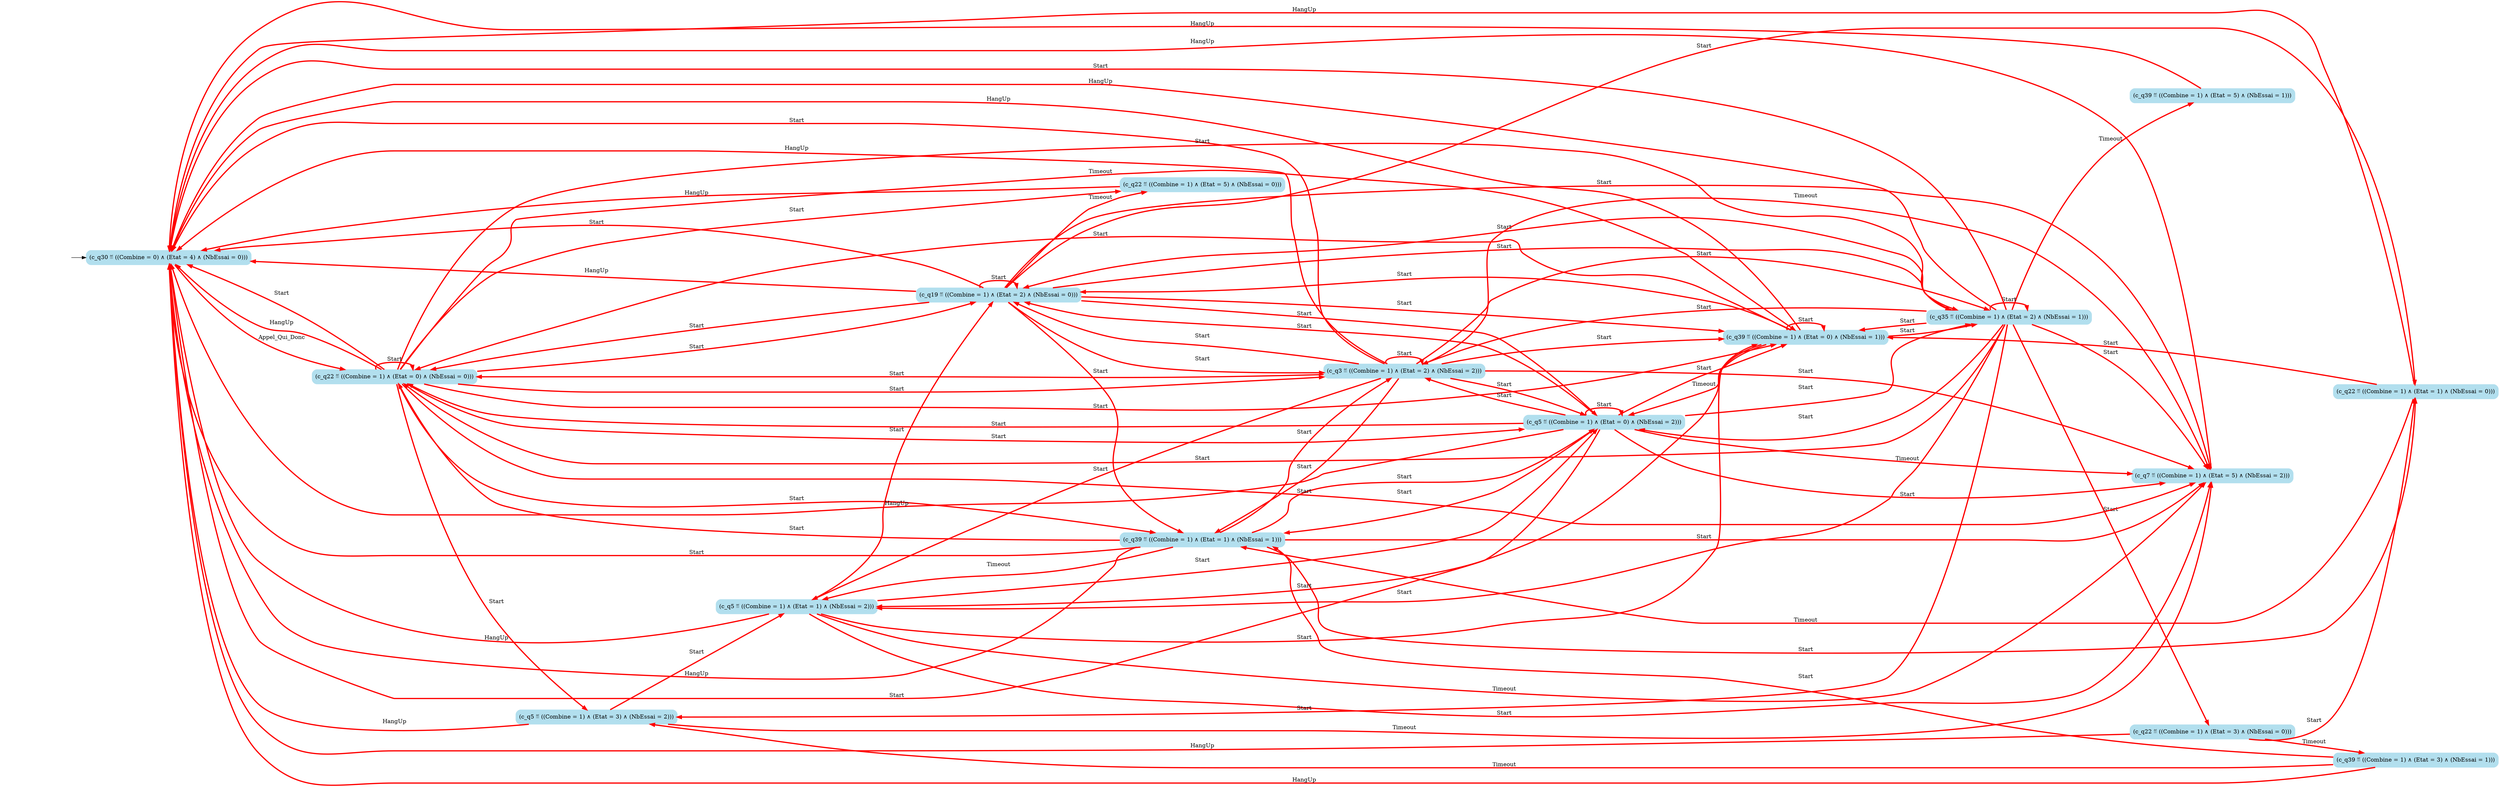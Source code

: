 digraph G {

	rankdir = LR;

	start_c_q30_173[style=invisible];

	node[shape=box, style="rounded, filled", color=lightblue2];

	c_q5_171[label="(c_q5 ≝ ((Combine = 1) ∧ (Etat = 3) ∧ (NbEssai = 2)))"];
	c_q5_194[label="(c_q5 ≝ ((Combine = 1) ∧ (Etat = 1) ∧ (NbEssai = 2)))"];
	c_q22_136[label="(c_q22 ≝ ((Combine = 1) ∧ (Etat = 5) ∧ (NbEssai = 0)))"];
	c_q39_132[label="(c_q39 ≝ ((Combine = 1) ∧ (Etat = 5) ∧ (NbEssai = 1)))"];
	c_q39_172[label="(c_q39 ≝ ((Combine = 1) ∧ (Etat = 3) ∧ (NbEssai = 1)))"];
	c_q19_195[label="(c_q19 ≝ ((Combine = 1) ∧ (Etat = 2) ∧ (NbEssai = 0)))"];
	c_q39_187[label="(c_q39 ≝ ((Combine = 1) ∧ (Etat = 1) ∧ (NbEssai = 1)))"];
	c_q35_184[label="(c_q35 ≝ ((Combine = 1) ∧ (Etat = 2) ∧ (NbEssai = 1)))"];
	c_q3_176[label="(c_q3 ≝ ((Combine = 1) ∧ (Etat = 2) ∧ (NbEssai = 2)))"];
	c_q22_166[label="(c_q22 ≝ ((Combine = 1) ∧ (Etat = 1) ∧ (NbEssai = 0)))"];
	c_q22_189[label="(c_q22 ≝ ((Combine = 1) ∧ (Etat = 0) ∧ (NbEssai = 0)))"];
	c_q39_163[label="(c_q39 ≝ ((Combine = 1) ∧ (Etat = 0) ∧ (NbEssai = 1)))"];
	c_q22_156[label="(c_q22 ≝ ((Combine = 1) ∧ (Etat = 3) ∧ (NbEssai = 0)))"];
	c_q5_191[label="(c_q5 ≝ ((Combine = 1) ∧ (Etat = 0) ∧ (NbEssai = 2)))"];
	c_q7_193[label="(c_q7 ≝ ((Combine = 1) ∧ (Etat = 5) ∧ (NbEssai = 2)))"];
	c_q30_173[label="(c_q30 ≝ ((Combine = 0) ∧ (Etat = 4) ∧ (NbEssai = 0)))"];

	start_c_q30_173 -> c_q30_173;
	c_q30_173 -> c_q22_189[label="Appel_Qui_Donc", penwidth=3, color=red];
	c_q3_176 -> c_q3_176[label="Start", penwidth=3, color=red];
	c_q3_176 -> c_q5_194[label="Start", penwidth=3, color=red];
	c_q3_176 -> c_q7_193[label="Start", penwidth=3, color=red];
	c_q3_176 -> c_q7_193[label="Timeout", penwidth=3, color=red];
	c_q3_176 -> c_q19_195[label="Start", penwidth=3, color=red];
	c_q3_176 -> c_q22_189[label="Start", penwidth=3, color=red];
	c_q3_176 -> c_q30_173[label="Start", penwidth=3, color=red];
	c_q3_176 -> c_q30_173[label="HangUp", penwidth=3, color=red];
	c_q3_176 -> c_q35_184[label="Start", penwidth=3, color=red];
	c_q3_176 -> c_q39_163[label="Start", penwidth=3, color=red];
	c_q5_171 -> c_q5_194[label="Start", penwidth=3, color=red];
	c_q5_191 -> c_q3_176[label="Start", penwidth=3, color=red];
	c_q5_191 -> c_q7_193[label="Start", penwidth=3, color=red];
	c_q5_171 -> c_q7_193[label="Timeout", penwidth=3, color=red];
	c_q5_191 -> c_q19_195[label="Start", penwidth=3, color=red];
	c_q5_191 -> c_q22_189[label="Start", penwidth=3, color=red];
	c_q5_191 -> c_q30_173[label="Start", penwidth=3, color=red];
	c_q5_171 -> c_q30_173[label="HangUp", penwidth=3, color=red];
	c_q5_191 -> c_q35_184[label="Start", penwidth=3, color=red];
	c_q5_191 -> c_q39_163[label="Start", penwidth=3, color=red];
	c_q7_193 -> c_q30_173[label="HangUp", penwidth=3, color=red];
	c_q19_195 -> c_q19_195[label="Start", penwidth=3, color=red];
	c_q19_195 -> c_q3_176[label="Start", penwidth=3, color=red];
	c_q19_195 -> c_q5_191[label="Start", penwidth=3, color=red];
	c_q19_195 -> c_q7_193[label="Start", penwidth=3, color=red];
	c_q19_195 -> c_q22_166[label="Start", penwidth=3, color=red];
	c_q19_195 -> c_q22_136[label="Timeout", penwidth=3, color=red];
	c_q19_195 -> c_q30_173[label="Start", penwidth=3, color=red];
	c_q19_195 -> c_q30_173[label="HangUp", penwidth=3, color=red];
	c_q19_195 -> c_q35_184[label="Start", penwidth=3, color=red];
	c_q19_195 -> c_q39_163[label="Start", penwidth=3, color=red];
	c_q22_189 -> c_q22_136[label="Start", penwidth=3, color=red];
	c_q22_189 -> c_q22_189[label="Start", penwidth=3, color=red];
	c_q22_189 -> c_q3_176[label="Start", penwidth=3, color=red];
	c_q22_189 -> c_q5_171[label="Start", penwidth=3, color=red];
	c_q22_189 -> c_q7_193[label="Start", penwidth=3, color=red];
	c_q22_189 -> c_q19_195[label="Start", penwidth=3, color=red];
	c_q22_189 -> c_q30_173[label="Start", penwidth=3, color=red];
	c_q22_189 -> c_q30_173[label="HangUp", penwidth=3, color=red];
	c_q22_189 -> c_q35_184[label="Start", penwidth=3, color=red];
	c_q22_189 -> c_q39_163[label="Start", penwidth=3, color=red];
	c_q22_189 -> c_q39_187[label="Start", penwidth=3, color=red];
	c_q22_189 -> c_q39_163[label="Timeout", penwidth=3, color=red];
	c_q35_184 -> c_q35_184[label="Start", penwidth=3, color=red];
	c_q35_184 -> c_q3_176[label="Start", penwidth=3, color=red];
	c_q35_184 -> c_q5_194[label="Start", penwidth=3, color=red];
	c_q35_184 -> c_q5_171[label="Start", penwidth=3, color=red];
	c_q35_184 -> c_q7_193[label="Start", penwidth=3, color=red];
	c_q35_184 -> c_q19_195[label="Start", penwidth=3, color=red];
	c_q35_184 -> c_q22_156[label="Start", penwidth=3, color=red];
	c_q35_184 -> c_q22_189[label="Start", penwidth=3, color=red];
	c_q35_184 -> c_q30_173[label="Start", penwidth=3, color=red];
	c_q35_184 -> c_q30_173[label="HangUp", penwidth=3, color=red];
	c_q35_184 -> c_q39_163[label="Start", penwidth=3, color=red];
	c_q35_184 -> c_q39_132[label="Timeout", penwidth=3, color=red];
	c_q39_163 -> c_q39_163[label="Start", penwidth=3, color=red];
	c_q39_187 -> c_q3_176[label="Start", penwidth=3, color=red];
	c_q39_187 -> c_q5_191[label="Start", penwidth=3, color=red];
	c_q39_163 -> c_q5_194[label="Start", penwidth=3, color=red];
	c_q39_187 -> c_q5_194[label="Timeout", penwidth=3, color=red];
	c_q39_187 -> c_q7_193[label="Start", penwidth=3, color=red];
	c_q39_163 -> c_q19_195[label="Start", penwidth=3, color=red];
	c_q39_187 -> c_q22_166[label="Start", penwidth=3, color=red];
	c_q39_187 -> c_q22_189[label="Start", penwidth=3, color=red];
	c_q39_187 -> c_q30_173[label="Start", penwidth=3, color=red];
	c_q39_132 -> c_q30_173[label="HangUp", penwidth=3, color=red];
	c_q39_163 -> c_q35_184[label="Start", penwidth=3, color=red];
	c_q22_136 -> c_q30_173[label="HangUp", penwidth=3, color=red];
	c_q39_163 -> c_q22_189[label="Start", penwidth=3, color=red];
	c_q39_163 -> c_q5_191[label="Timeout", penwidth=3, color=red];
	c_q39_163 -> c_q30_173[label="HangUp", penwidth=3, color=red];
	c_q39_187 -> c_q30_173[label="HangUp", penwidth=3, color=red];
	c_q5_194 -> c_q39_163[label="Start", penwidth=3, color=red];
	c_q5_194 -> c_q7_193[label="Timeout", penwidth=3, color=red];
	c_q5_194 -> c_q30_173[label="HangUp", penwidth=3, color=red];
	c_q22_156 -> c_q22_166[label="Start", penwidth=3, color=red];
	c_q22_156 -> c_q39_172[label="Timeout", penwidth=3, color=red];
	c_q22_156 -> c_q30_173[label="HangUp", penwidth=3, color=red];
	c_q5_191 -> c_q7_193[label="Timeout", penwidth=3, color=red];
	c_q5_191 -> c_q30_173[label="HangUp", penwidth=3, color=red];
	c_q22_166 -> c_q39_163[label="Start", penwidth=3, color=red];
	c_q22_166 -> c_q39_187[label="Timeout", penwidth=3, color=red];
	c_q22_166 -> c_q30_173[label="HangUp", penwidth=3, color=red];
	c_q39_172 -> c_q39_187[label="Start", penwidth=3, color=red];
	c_q39_172 -> c_q5_171[label="Timeout", penwidth=3, color=red];
	c_q39_172 -> c_q30_173[label="HangUp", penwidth=3, color=red];
	c_q3_176 -> c_q5_191[label="Start", penwidth=3, color=red];
	c_q3_176 -> c_q39_187[label="Start", penwidth=3, color=red];
	c_q5_191 -> c_q39_187[label="Start", penwidth=3, color=red];
	c_q5_191 -> c_q5_191[label="Start", penwidth=3, color=red];
	c_q22_189 -> c_q5_191[label="Start", penwidth=3, color=red];
	c_q35_184 -> c_q5_191[label="Start", penwidth=3, color=red];
	c_q19_195 -> c_q39_187[label="Start", penwidth=3, color=red];
	c_q19_195 -> c_q22_189[label="Start", penwidth=3, color=red];
	c_q5_194 -> c_q5_191[label="Start", penwidth=3, color=red];
	c_q5_194 -> c_q7_193[label="Start", penwidth=3, color=red];
	c_q5_194 -> c_q19_195[label="Start", penwidth=3, color=red];

}